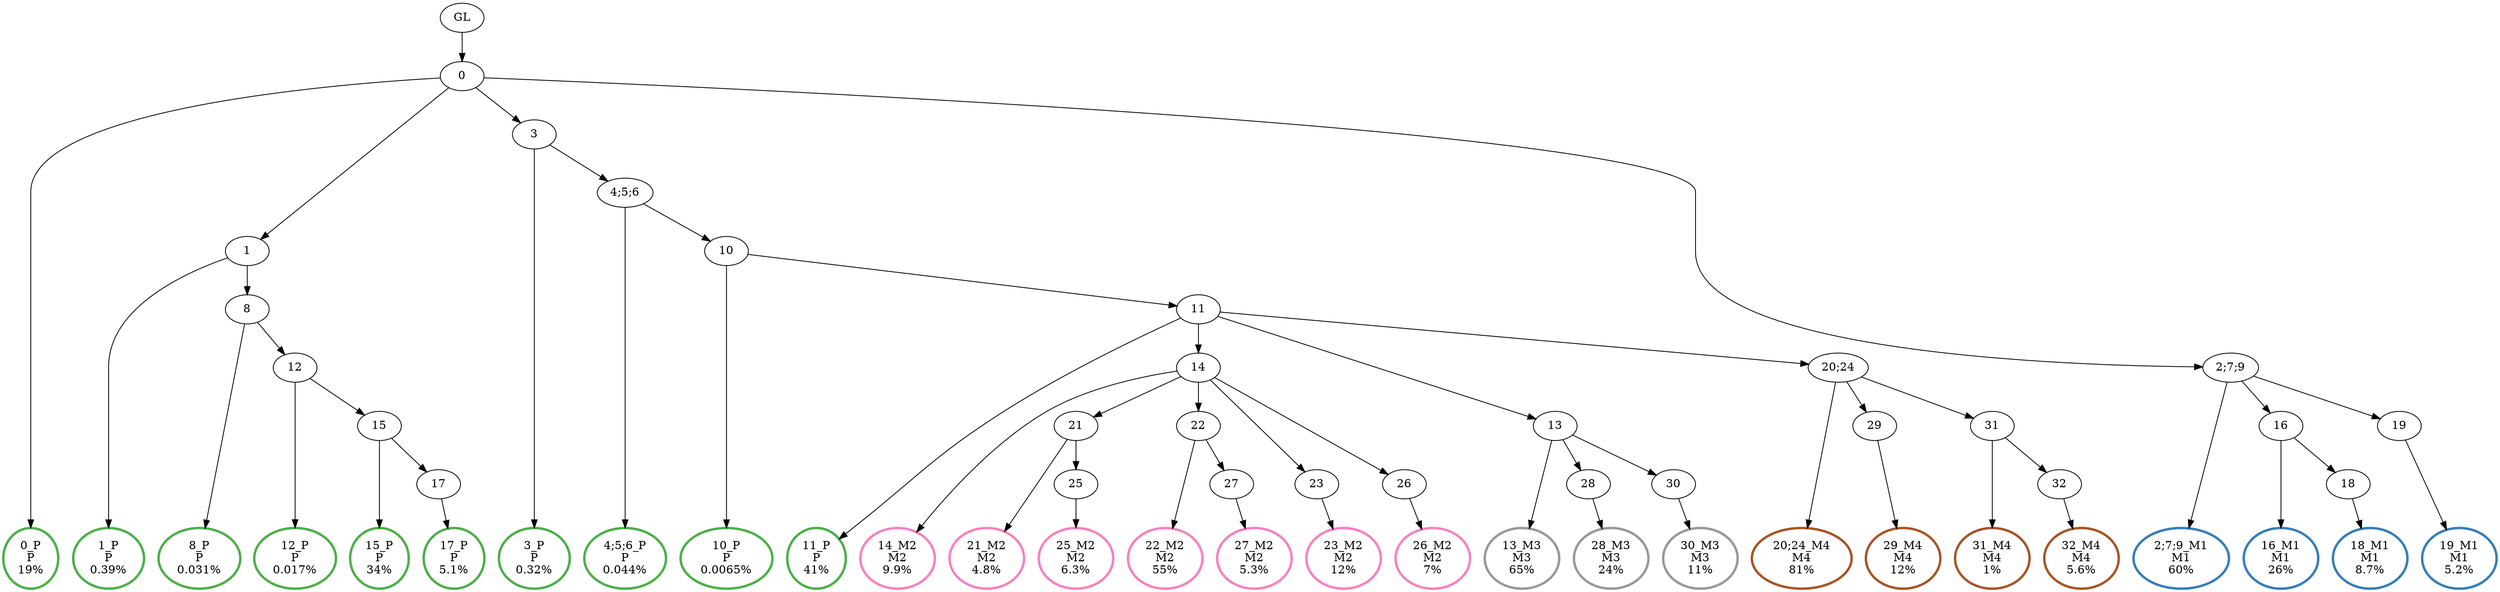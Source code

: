 digraph T {
	{
		rank=same
		54 [penwidth=3,colorscheme=set19,color=3,label="0_P\nP\n19%"]
		52 [penwidth=3,colorscheme=set19,color=3,label="1_P\nP\n0.39%"]
		50 [penwidth=3,colorscheme=set19,color=3,label="8_P\nP\n0.031%"]
		48 [penwidth=3,colorscheme=set19,color=3,label="12_P\nP\n0.017%"]
		46 [penwidth=3,colorscheme=set19,color=3,label="15_P\nP\n34%"]
		44 [penwidth=3,colorscheme=set19,color=3,label="17_P\nP\n5.1%"]
		42 [penwidth=3,colorscheme=set19,color=3,label="3_P\nP\n0.32%"]
		40 [penwidth=3,colorscheme=set19,color=3,label="4;5;6_P\nP\n0.044%"]
		38 [penwidth=3,colorscheme=set19,color=3,label="10_P\nP\n0.0065%"]
		36 [penwidth=3,colorscheme=set19,color=3,label="11_P\nP\n41%"]
		34 [penwidth=3,colorscheme=set19,color=2,label="2;7;9_M1\nM1\n60%"]
		32 [penwidth=3,colorscheme=set19,color=2,label="16_M1\nM1\n26%"]
		30 [penwidth=3,colorscheme=set19,color=2,label="18_M1\nM1\n8.7%"]
		28 [penwidth=3,colorscheme=set19,color=2,label="19_M1\nM1\n5.2%"]
		26 [penwidth=3,colorscheme=set19,color=8,label="14_M2\nM2\n9.9%"]
		24 [penwidth=3,colorscheme=set19,color=8,label="21_M2\nM2\n4.8%"]
		22 [penwidth=3,colorscheme=set19,color=8,label="25_M2\nM2\n6.3%"]
		20 [penwidth=3,colorscheme=set19,color=8,label="22_M2\nM2\n55%"]
		18 [penwidth=3,colorscheme=set19,color=8,label="27_M2\nM2\n5.3%"]
		16 [penwidth=3,colorscheme=set19,color=8,label="23_M2\nM2\n12%"]
		14 [penwidth=3,colorscheme=set19,color=8,label="26_M2\nM2\n7%"]
		12 [penwidth=3,colorscheme=set19,color=9,label="13_M3\nM3\n65%"]
		10 [penwidth=3,colorscheme=set19,color=9,label="28_M3\nM3\n24%"]
		8 [penwidth=3,colorscheme=set19,color=9,label="30_M3\nM3\n11%"]
		6 [penwidth=3,colorscheme=set19,color=7,label="20;24_M4\nM4\n81%"]
		4 [penwidth=3,colorscheme=set19,color=7,label="29_M4\nM4\n12%"]
		2 [penwidth=3,colorscheme=set19,color=7,label="31_M4\nM4\n1%"]
		0 [penwidth=3,colorscheme=set19,color=7,label="32_M4\nM4\n5.6%"]
	}
	56 [label="GL"]
	55 [label="0"]
	53 [label="1"]
	51 [label="8"]
	49 [label="12"]
	47 [label="15"]
	45 [label="17"]
	43 [label="3"]
	41 [label="4;5;6"]
	39 [label="10"]
	37 [label="11"]
	35 [label="2;7;9"]
	33 [label="16"]
	31 [label="18"]
	29 [label="19"]
	27 [label="14"]
	25 [label="21"]
	23 [label="25"]
	21 [label="22"]
	19 [label="27"]
	17 [label="23"]
	15 [label="26"]
	13 [label="13"]
	11 [label="28"]
	9 [label="30"]
	7 [label="20;24"]
	5 [label="29"]
	3 [label="31"]
	1 [label="32"]
	56 -> 55
	55 -> 54
	55 -> 53
	55 -> 43
	55 -> 35
	53 -> 52
	53 -> 51
	51 -> 50
	51 -> 49
	49 -> 48
	49 -> 47
	47 -> 46
	47 -> 45
	45 -> 44
	43 -> 42
	43 -> 41
	41 -> 40
	41 -> 39
	39 -> 38
	39 -> 37
	37 -> 36
	37 -> 27
	37 -> 13
	37 -> 7
	35 -> 34
	35 -> 33
	35 -> 29
	33 -> 32
	33 -> 31
	31 -> 30
	29 -> 28
	27 -> 26
	27 -> 25
	27 -> 21
	27 -> 17
	27 -> 15
	25 -> 24
	25 -> 23
	23 -> 22
	21 -> 20
	21 -> 19
	19 -> 18
	17 -> 16
	15 -> 14
	13 -> 12
	13 -> 11
	13 -> 9
	11 -> 10
	9 -> 8
	7 -> 6
	7 -> 5
	7 -> 3
	5 -> 4
	3 -> 2
	3 -> 1
	1 -> 0
}
